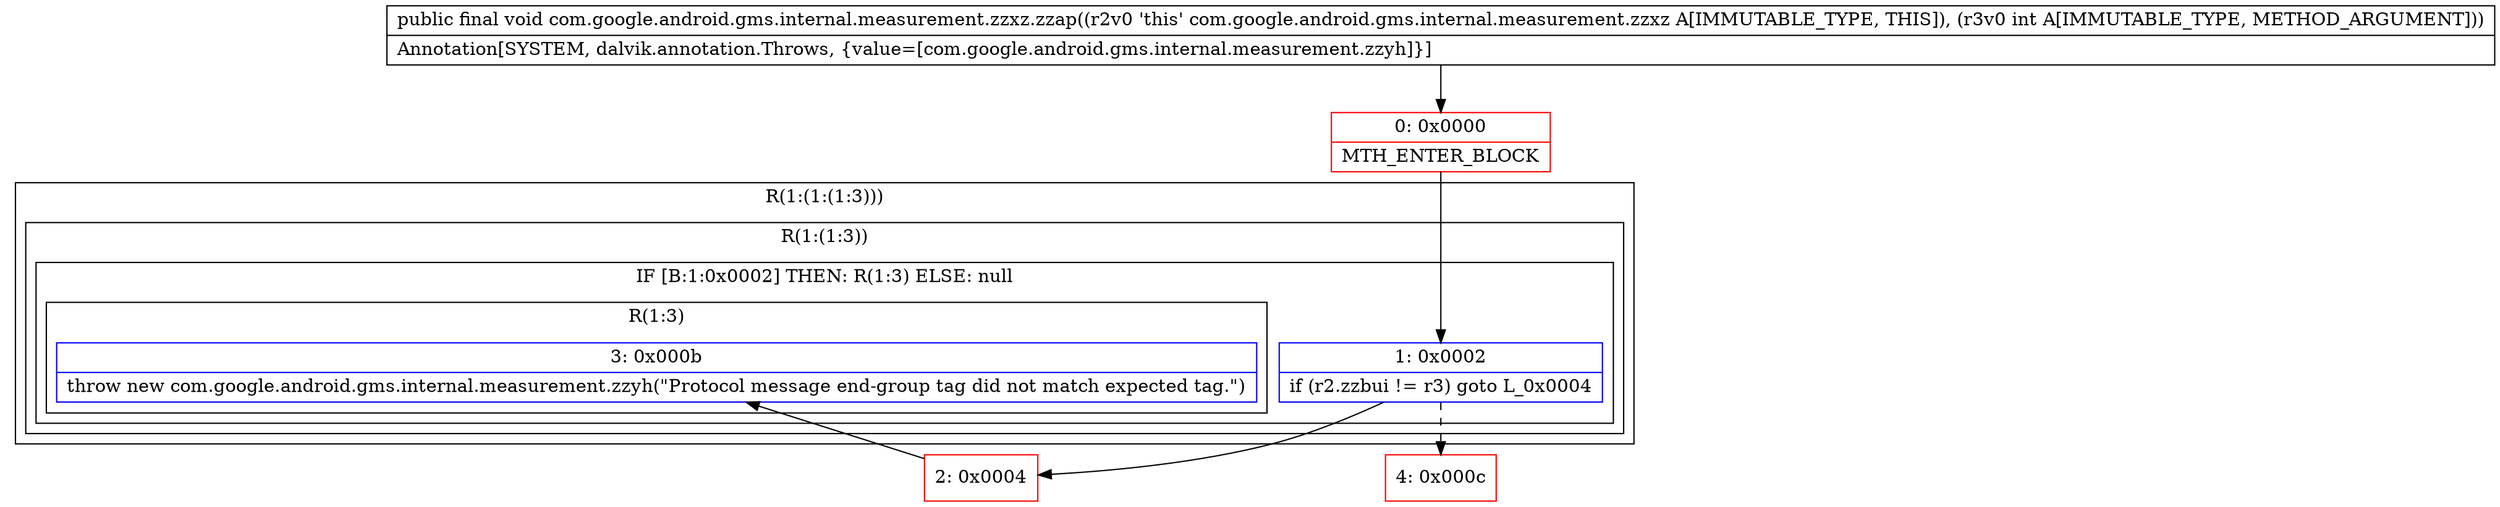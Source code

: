 digraph "CFG forcom.google.android.gms.internal.measurement.zzxz.zzap(I)V" {
subgraph cluster_Region_1914977570 {
label = "R(1:(1:(1:3)))";
node [shape=record,color=blue];
subgraph cluster_Region_957896577 {
label = "R(1:(1:3))";
node [shape=record,color=blue];
subgraph cluster_IfRegion_1064806021 {
label = "IF [B:1:0x0002] THEN: R(1:3) ELSE: null";
node [shape=record,color=blue];
Node_1 [shape=record,label="{1\:\ 0x0002|if (r2.zzbui != r3) goto L_0x0004\l}"];
subgraph cluster_Region_599765756 {
label = "R(1:3)";
node [shape=record,color=blue];
Node_3 [shape=record,label="{3\:\ 0x000b|throw new com.google.android.gms.internal.measurement.zzyh(\"Protocol message end\-group tag did not match expected tag.\")\l}"];
}
}
}
}
Node_0 [shape=record,color=red,label="{0\:\ 0x0000|MTH_ENTER_BLOCK\l}"];
Node_2 [shape=record,color=red,label="{2\:\ 0x0004}"];
Node_4 [shape=record,color=red,label="{4\:\ 0x000c}"];
MethodNode[shape=record,label="{public final void com.google.android.gms.internal.measurement.zzxz.zzap((r2v0 'this' com.google.android.gms.internal.measurement.zzxz A[IMMUTABLE_TYPE, THIS]), (r3v0 int A[IMMUTABLE_TYPE, METHOD_ARGUMENT]))  | Annotation[SYSTEM, dalvik.annotation.Throws, \{value=[com.google.android.gms.internal.measurement.zzyh]\}]\l}"];
MethodNode -> Node_0;
Node_1 -> Node_2;
Node_1 -> Node_4[style=dashed];
Node_0 -> Node_1;
Node_2 -> Node_3;
}

